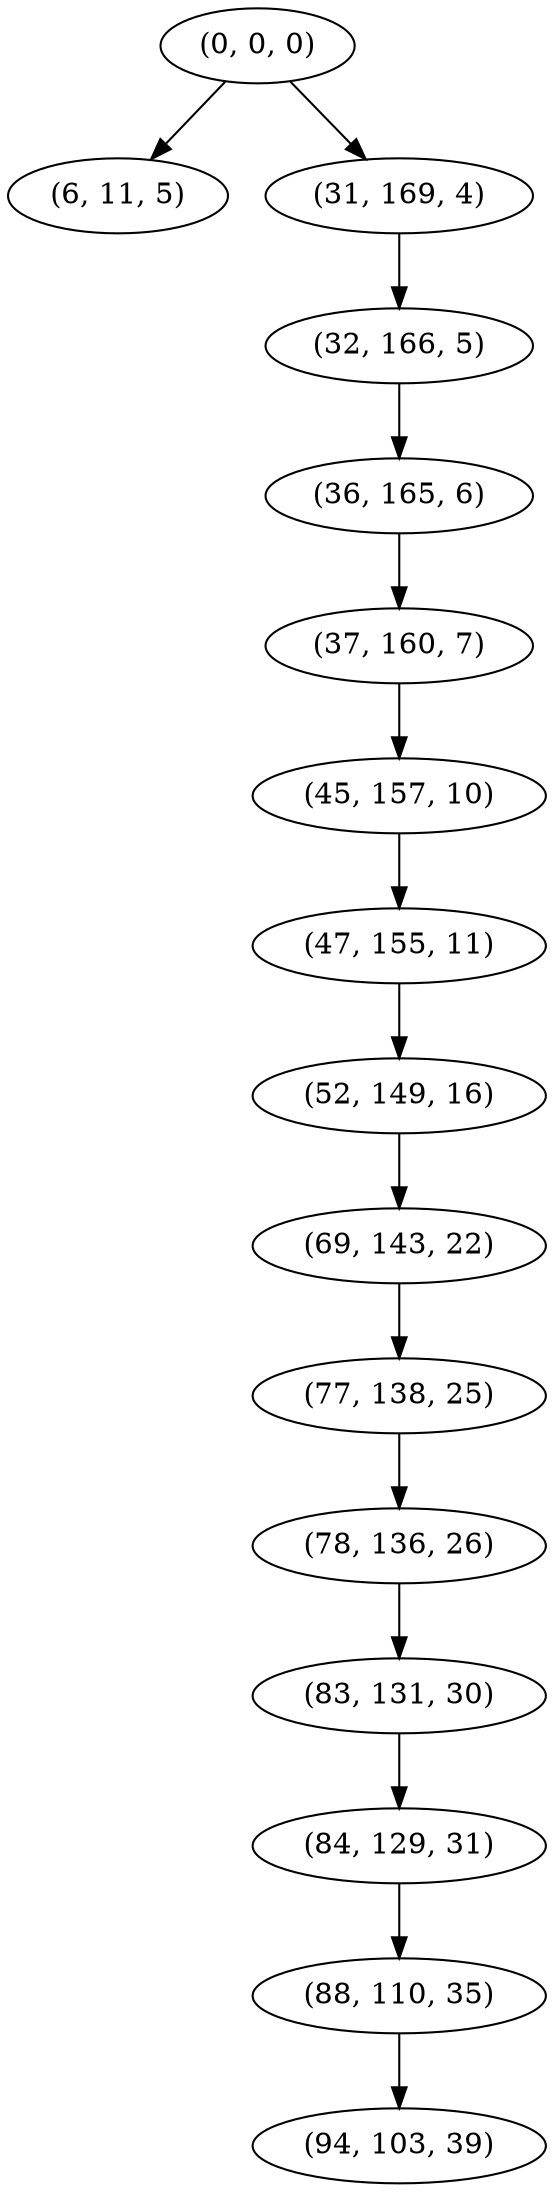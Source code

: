 digraph tree {
    "(0, 0, 0)";
    "(6, 11, 5)";
    "(31, 169, 4)";
    "(32, 166, 5)";
    "(36, 165, 6)";
    "(37, 160, 7)";
    "(45, 157, 10)";
    "(47, 155, 11)";
    "(52, 149, 16)";
    "(69, 143, 22)";
    "(77, 138, 25)";
    "(78, 136, 26)";
    "(83, 131, 30)";
    "(84, 129, 31)";
    "(88, 110, 35)";
    "(94, 103, 39)";
    "(0, 0, 0)" -> "(6, 11, 5)";
    "(0, 0, 0)" -> "(31, 169, 4)";
    "(31, 169, 4)" -> "(32, 166, 5)";
    "(32, 166, 5)" -> "(36, 165, 6)";
    "(36, 165, 6)" -> "(37, 160, 7)";
    "(37, 160, 7)" -> "(45, 157, 10)";
    "(45, 157, 10)" -> "(47, 155, 11)";
    "(47, 155, 11)" -> "(52, 149, 16)";
    "(52, 149, 16)" -> "(69, 143, 22)";
    "(69, 143, 22)" -> "(77, 138, 25)";
    "(77, 138, 25)" -> "(78, 136, 26)";
    "(78, 136, 26)" -> "(83, 131, 30)";
    "(83, 131, 30)" -> "(84, 129, 31)";
    "(84, 129, 31)" -> "(88, 110, 35)";
    "(88, 110, 35)" -> "(94, 103, 39)";
}
